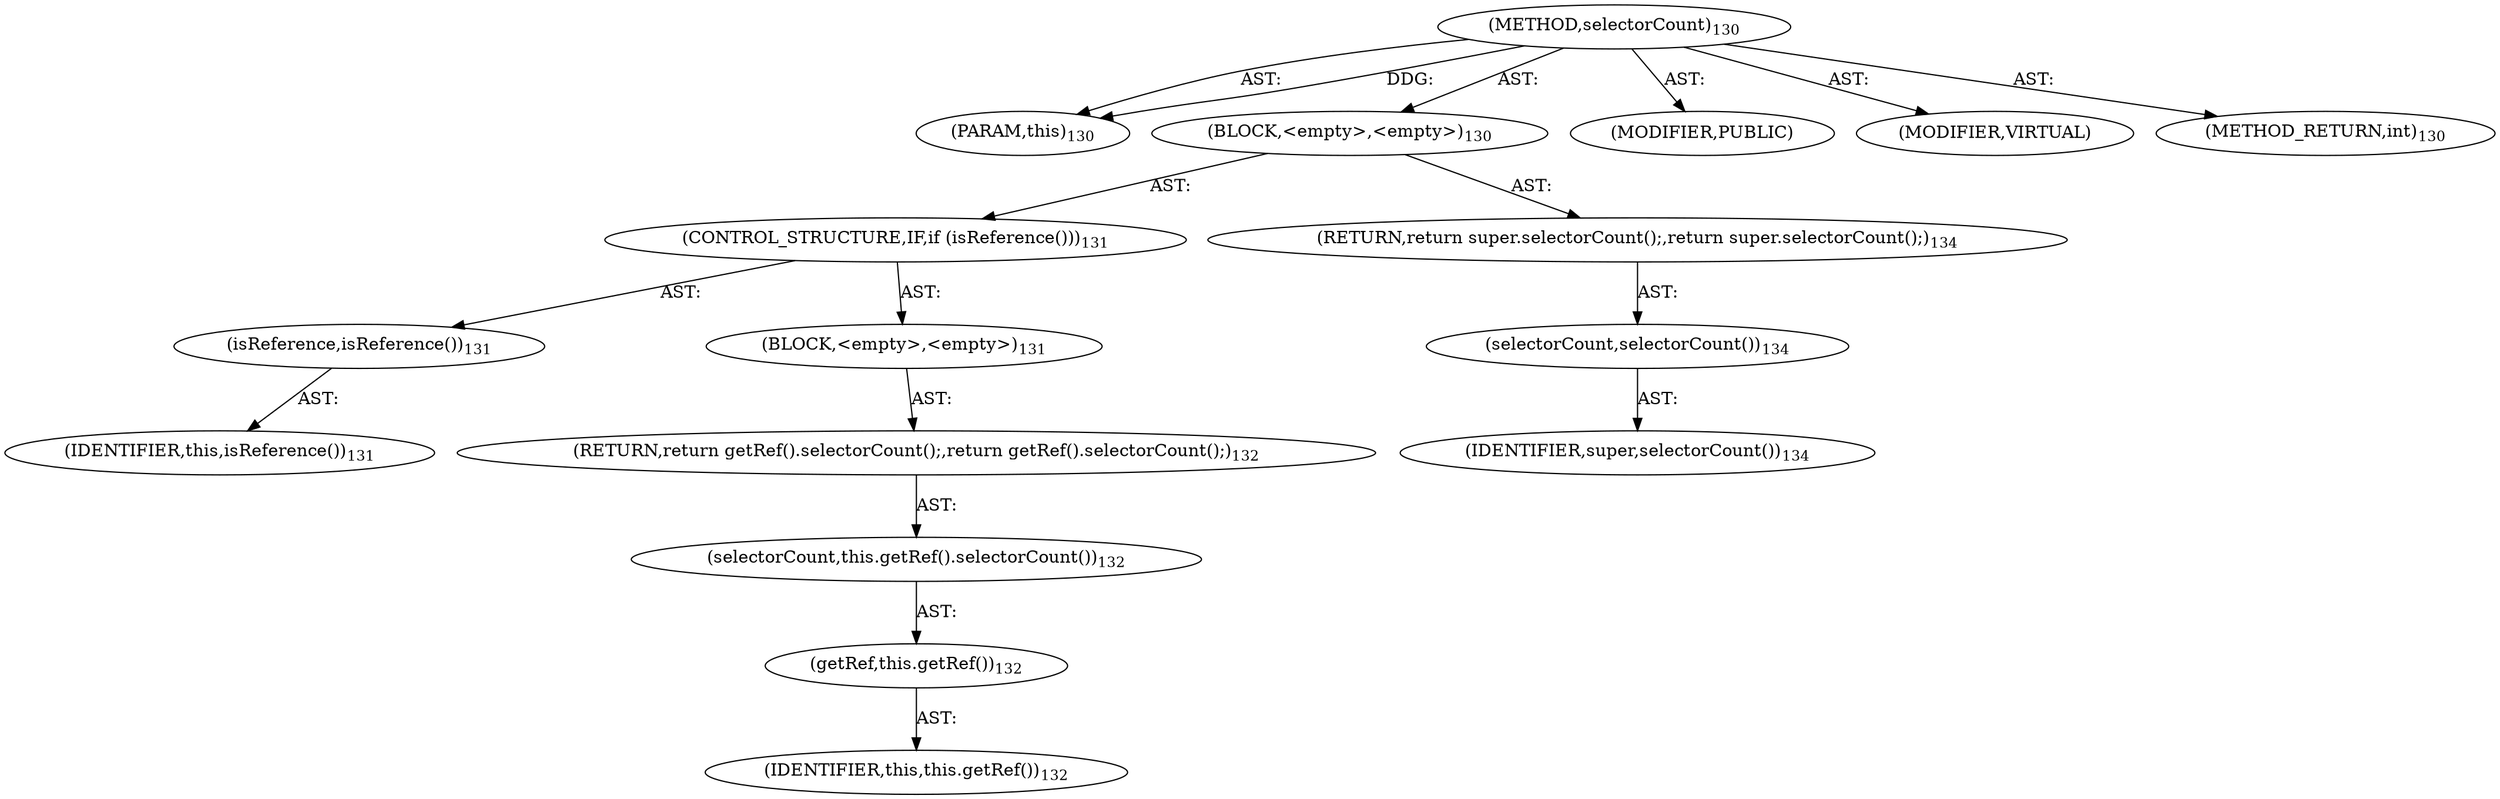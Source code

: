 digraph "selectorCount" {  
"111669149700" [label = <(METHOD,selectorCount)<SUB>130</SUB>> ]
"115964116995" [label = <(PARAM,this)<SUB>130</SUB>> ]
"25769803784" [label = <(BLOCK,&lt;empty&gt;,&lt;empty&gt;)<SUB>130</SUB>> ]
"47244640260" [label = <(CONTROL_STRUCTURE,IF,if (isReference()))<SUB>131</SUB>> ]
"30064771100" [label = <(isReference,isReference())<SUB>131</SUB>> ]
"68719476741" [label = <(IDENTIFIER,this,isReference())<SUB>131</SUB>> ]
"25769803785" [label = <(BLOCK,&lt;empty&gt;,&lt;empty&gt;)<SUB>131</SUB>> ]
"146028888068" [label = <(RETURN,return getRef().selectorCount();,return getRef().selectorCount();)<SUB>132</SUB>> ]
"30064771101" [label = <(selectorCount,this.getRef().selectorCount())<SUB>132</SUB>> ]
"30064771102" [label = <(getRef,this.getRef())<SUB>132</SUB>> ]
"68719476742" [label = <(IDENTIFIER,this,this.getRef())<SUB>132</SUB>> ]
"146028888069" [label = <(RETURN,return super.selectorCount();,return super.selectorCount();)<SUB>134</SUB>> ]
"30064771103" [label = <(selectorCount,selectorCount())<SUB>134</SUB>> ]
"68719476777" [label = <(IDENTIFIER,super,selectorCount())<SUB>134</SUB>> ]
"133143986186" [label = <(MODIFIER,PUBLIC)> ]
"133143986187" [label = <(MODIFIER,VIRTUAL)> ]
"128849018884" [label = <(METHOD_RETURN,int)<SUB>130</SUB>> ]
  "111669149700" -> "115964116995"  [ label = "AST: "] 
  "111669149700" -> "25769803784"  [ label = "AST: "] 
  "111669149700" -> "133143986186"  [ label = "AST: "] 
  "111669149700" -> "133143986187"  [ label = "AST: "] 
  "111669149700" -> "128849018884"  [ label = "AST: "] 
  "25769803784" -> "47244640260"  [ label = "AST: "] 
  "25769803784" -> "146028888069"  [ label = "AST: "] 
  "47244640260" -> "30064771100"  [ label = "AST: "] 
  "47244640260" -> "25769803785"  [ label = "AST: "] 
  "30064771100" -> "68719476741"  [ label = "AST: "] 
  "25769803785" -> "146028888068"  [ label = "AST: "] 
  "146028888068" -> "30064771101"  [ label = "AST: "] 
  "30064771101" -> "30064771102"  [ label = "AST: "] 
  "30064771102" -> "68719476742"  [ label = "AST: "] 
  "146028888069" -> "30064771103"  [ label = "AST: "] 
  "30064771103" -> "68719476777"  [ label = "AST: "] 
  "111669149700" -> "115964116995"  [ label = "DDG: "] 
}
